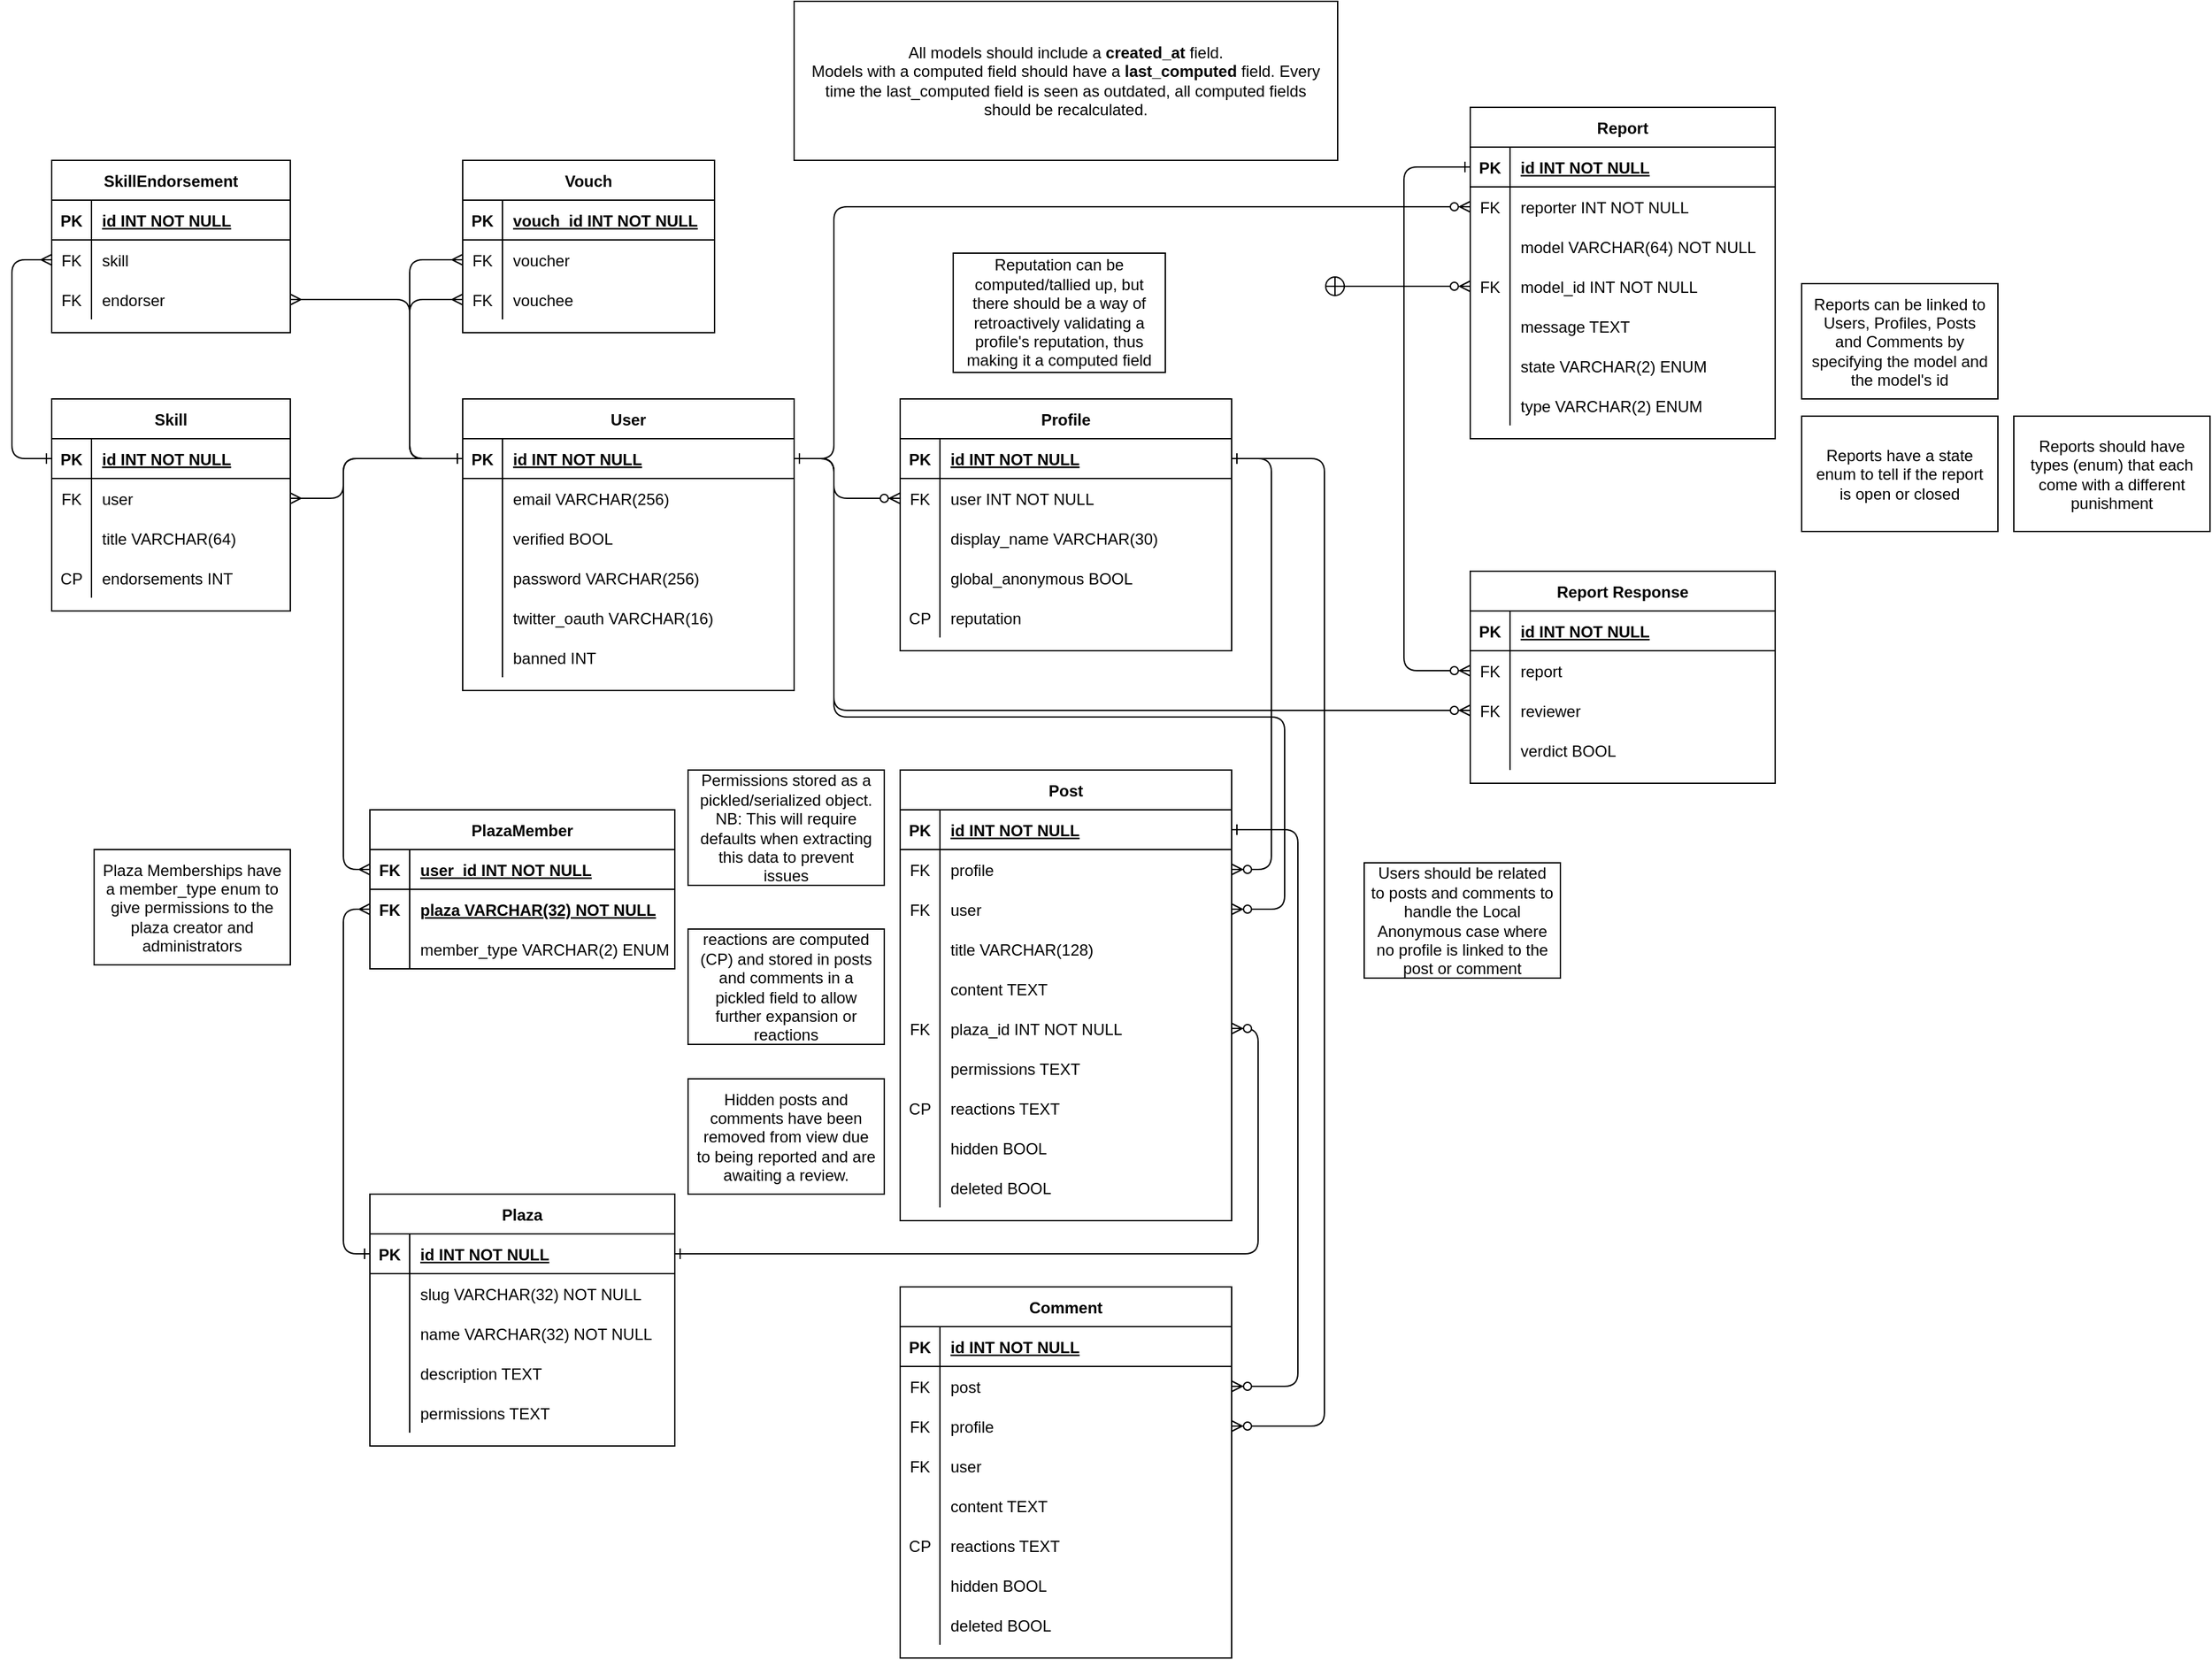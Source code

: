 <mxfile version="15.2.7" type="device"><diagram id="R2lEEEUBdFMjLlhIrx00" name="Page-1"><mxGraphModel dx="2210" dy="1810" grid="1" gridSize="10" guides="1" tooltips="1" connect="1" arrows="1" fold="1" page="0" pageScale="1" pageWidth="850" pageHeight="1100" math="0" shadow="0" extFonts="Permanent Marker^https://fonts.googleapis.com/css?family=Permanent+Marker"><root><mxCell id="0"/><mxCell id="1" parent="0"/><mxCell id="C-vyLk0tnHw3VtMMgP7b-1" value="" style="edgeStyle=orthogonalEdgeStyle;endArrow=ERzeroToMany;startArrow=ERone;endFill=1;startFill=0;" parent="1" source="C-vyLk0tnHw3VtMMgP7b-24" target="C-vyLk0tnHw3VtMMgP7b-6" edge="1"><mxGeometry width="100" height="100" relative="1" as="geometry"><mxPoint x="340" y="850" as="sourcePoint"/><mxPoint x="440" y="750" as="targetPoint"/><Array as="points"><mxPoint x="400" y="295"/><mxPoint x="400" y="325"/></Array></mxGeometry></mxCell><mxCell id="C-vyLk0tnHw3VtMMgP7b-12" value="" style="edgeStyle=entityRelationEdgeStyle;endArrow=ERzeroToMany;startArrow=ERone;endFill=1;startFill=0;entryX=1;entryY=0.5;entryDx=0;entryDy=0;" parent="1" source="C-vyLk0tnHw3VtMMgP7b-3" target="3oAP9azbgviUgvQX9LR7-111" edge="1"><mxGeometry width="100" height="100" relative="1" as="geometry"><mxPoint x="400" y="310" as="sourcePoint"/><mxPoint x="460" y="335" as="targetPoint"/></mxGeometry></mxCell><mxCell id="C-vyLk0tnHw3VtMMgP7b-2" value="Profile" style="shape=table;startSize=30;container=1;collapsible=1;childLayout=tableLayout;fixedRows=1;rowLines=0;fontStyle=1;align=center;resizeLast=1;" parent="1" vertex="1"><mxGeometry x="450" y="250" width="250" height="190" as="geometry"/></mxCell><mxCell id="C-vyLk0tnHw3VtMMgP7b-3" value="" style="shape=partialRectangle;collapsible=0;dropTarget=0;pointerEvents=0;fillColor=none;points=[[0,0.5],[1,0.5]];portConstraint=eastwest;top=0;left=0;right=0;bottom=1;" parent="C-vyLk0tnHw3VtMMgP7b-2" vertex="1"><mxGeometry y="30" width="250" height="30" as="geometry"/></mxCell><mxCell id="C-vyLk0tnHw3VtMMgP7b-4" value="PK" style="shape=partialRectangle;overflow=hidden;connectable=0;fillColor=none;top=0;left=0;bottom=0;right=0;fontStyle=1;" parent="C-vyLk0tnHw3VtMMgP7b-3" vertex="1"><mxGeometry width="30" height="30" as="geometry"/></mxCell><mxCell id="C-vyLk0tnHw3VtMMgP7b-5" value="id INT NOT NULL " style="shape=partialRectangle;overflow=hidden;connectable=0;fillColor=none;top=0;left=0;bottom=0;right=0;align=left;spacingLeft=6;fontStyle=5;" parent="C-vyLk0tnHw3VtMMgP7b-3" vertex="1"><mxGeometry x="30" width="220" height="30" as="geometry"/></mxCell><mxCell id="C-vyLk0tnHw3VtMMgP7b-6" value="" style="shape=partialRectangle;collapsible=0;dropTarget=0;pointerEvents=0;fillColor=none;points=[[0,0.5],[1,0.5]];portConstraint=eastwest;top=0;left=0;right=0;bottom=0;" parent="C-vyLk0tnHw3VtMMgP7b-2" vertex="1"><mxGeometry y="60" width="250" height="30" as="geometry"/></mxCell><mxCell id="C-vyLk0tnHw3VtMMgP7b-7" value="FK" style="shape=partialRectangle;overflow=hidden;connectable=0;fillColor=none;top=0;left=0;bottom=0;right=0;" parent="C-vyLk0tnHw3VtMMgP7b-6" vertex="1"><mxGeometry width="30" height="30" as="geometry"/></mxCell><mxCell id="C-vyLk0tnHw3VtMMgP7b-8" value="user INT NOT NULL" style="shape=partialRectangle;overflow=hidden;connectable=0;fillColor=none;top=0;left=0;bottom=0;right=0;align=left;spacingLeft=6;" parent="C-vyLk0tnHw3VtMMgP7b-6" vertex="1"><mxGeometry x="30" width="220" height="30" as="geometry"/></mxCell><mxCell id="C-vyLk0tnHw3VtMMgP7b-9" value="" style="shape=partialRectangle;collapsible=0;dropTarget=0;pointerEvents=0;fillColor=none;points=[[0,0.5],[1,0.5]];portConstraint=eastwest;top=0;left=0;right=0;bottom=0;" parent="C-vyLk0tnHw3VtMMgP7b-2" vertex="1"><mxGeometry y="90" width="250" height="30" as="geometry"/></mxCell><mxCell id="C-vyLk0tnHw3VtMMgP7b-10" value="" style="shape=partialRectangle;overflow=hidden;connectable=0;fillColor=none;top=0;left=0;bottom=0;right=0;" parent="C-vyLk0tnHw3VtMMgP7b-9" vertex="1"><mxGeometry width="30" height="30" as="geometry"/></mxCell><mxCell id="C-vyLk0tnHw3VtMMgP7b-11" value="display_name VARCHAR(30)" style="shape=partialRectangle;overflow=hidden;connectable=0;fillColor=none;top=0;left=0;bottom=0;right=0;align=left;spacingLeft=6;" parent="C-vyLk0tnHw3VtMMgP7b-9" vertex="1"><mxGeometry x="30" width="220" height="30" as="geometry"/></mxCell><mxCell id="3oAP9azbgviUgvQX9LR7-2" value="" style="shape=partialRectangle;collapsible=0;dropTarget=0;pointerEvents=0;fillColor=none;top=0;left=0;bottom=0;right=0;points=[[0,0.5],[1,0.5]];portConstraint=eastwest;" vertex="1" parent="C-vyLk0tnHw3VtMMgP7b-2"><mxGeometry y="120" width="250" height="30" as="geometry"/></mxCell><mxCell id="3oAP9azbgviUgvQX9LR7-3" value="" style="shape=partialRectangle;connectable=0;fillColor=none;top=0;left=0;bottom=0;right=0;fontStyle=0;overflow=hidden;" vertex="1" parent="3oAP9azbgviUgvQX9LR7-2"><mxGeometry width="30" height="30" as="geometry"/></mxCell><mxCell id="3oAP9azbgviUgvQX9LR7-4" value="global_anonymous BOOL" style="shape=partialRectangle;connectable=0;fillColor=none;top=0;left=0;bottom=0;right=0;align=left;spacingLeft=6;fontStyle=0;overflow=hidden;" vertex="1" parent="3oAP9azbgviUgvQX9LR7-2"><mxGeometry x="30" width="220" height="30" as="geometry"/></mxCell><mxCell id="3oAP9azbgviUgvQX9LR7-19" value="" style="shape=partialRectangle;collapsible=0;dropTarget=0;pointerEvents=0;fillColor=none;top=0;left=0;bottom=0;right=0;points=[[0,0.5],[1,0.5]];portConstraint=eastwest;" vertex="1" parent="C-vyLk0tnHw3VtMMgP7b-2"><mxGeometry y="150" width="250" height="30" as="geometry"/></mxCell><mxCell id="3oAP9azbgviUgvQX9LR7-20" value="CP" style="shape=partialRectangle;connectable=0;fillColor=none;top=0;left=0;bottom=0;right=0;editable=1;overflow=hidden;" vertex="1" parent="3oAP9azbgviUgvQX9LR7-19"><mxGeometry width="30" height="30" as="geometry"/></mxCell><mxCell id="3oAP9azbgviUgvQX9LR7-21" value="reputation" style="shape=partialRectangle;connectable=0;fillColor=none;top=0;left=0;bottom=0;right=0;align=left;spacingLeft=6;overflow=hidden;" vertex="1" parent="3oAP9azbgviUgvQX9LR7-19"><mxGeometry x="30" width="220" height="30" as="geometry"/></mxCell><mxCell id="C-vyLk0tnHw3VtMMgP7b-13" value="Post" style="shape=table;startSize=30;container=1;collapsible=1;childLayout=tableLayout;fixedRows=1;rowLines=0;fontStyle=1;align=center;resizeLast=1;" parent="1" vertex="1"><mxGeometry x="450" y="530" width="250" height="340" as="geometry"/></mxCell><mxCell id="C-vyLk0tnHw3VtMMgP7b-14" value="" style="shape=partialRectangle;collapsible=0;dropTarget=0;pointerEvents=0;fillColor=none;points=[[0,0.5],[1,0.5]];portConstraint=eastwest;top=0;left=0;right=0;bottom=1;" parent="C-vyLk0tnHw3VtMMgP7b-13" vertex="1"><mxGeometry y="30" width="250" height="30" as="geometry"/></mxCell><mxCell id="C-vyLk0tnHw3VtMMgP7b-15" value="PK" style="shape=partialRectangle;overflow=hidden;connectable=0;fillColor=none;top=0;left=0;bottom=0;right=0;fontStyle=1;" parent="C-vyLk0tnHw3VtMMgP7b-14" vertex="1"><mxGeometry width="30" height="30" as="geometry"/></mxCell><mxCell id="C-vyLk0tnHw3VtMMgP7b-16" value="id INT NOT NULL" style="shape=partialRectangle;overflow=hidden;connectable=0;fillColor=none;top=0;left=0;bottom=0;right=0;align=left;spacingLeft=6;fontStyle=5;" parent="C-vyLk0tnHw3VtMMgP7b-14" vertex="1"><mxGeometry x="30" width="220" height="30" as="geometry"/></mxCell><mxCell id="3oAP9azbgviUgvQX9LR7-111" value="" style="shape=partialRectangle;collapsible=0;dropTarget=0;pointerEvents=0;fillColor=none;top=0;left=0;bottom=0;right=0;points=[[0,0.5],[1,0.5]];portConstraint=eastwest;" vertex="1" parent="C-vyLk0tnHw3VtMMgP7b-13"><mxGeometry y="60" width="250" height="30" as="geometry"/></mxCell><mxCell id="3oAP9azbgviUgvQX9LR7-112" value="FK" style="shape=partialRectangle;connectable=0;fillColor=none;top=0;left=0;bottom=0;right=0;fontStyle=0;overflow=hidden;" vertex="1" parent="3oAP9azbgviUgvQX9LR7-111"><mxGeometry width="30" height="30" as="geometry"/></mxCell><mxCell id="3oAP9azbgviUgvQX9LR7-113" value="profile" style="shape=partialRectangle;connectable=0;fillColor=none;top=0;left=0;bottom=0;right=0;align=left;spacingLeft=6;fontStyle=0;overflow=hidden;" vertex="1" parent="3oAP9azbgviUgvQX9LR7-111"><mxGeometry x="30" width="220" height="30" as="geometry"/></mxCell><mxCell id="3oAP9azbgviUgvQX9LR7-197" value="" style="shape=partialRectangle;collapsible=0;dropTarget=0;pointerEvents=0;fillColor=none;top=0;left=0;bottom=0;right=0;points=[[0,0.5],[1,0.5]];portConstraint=eastwest;" vertex="1" parent="C-vyLk0tnHw3VtMMgP7b-13"><mxGeometry y="90" width="250" height="30" as="geometry"/></mxCell><mxCell id="3oAP9azbgviUgvQX9LR7-198" value="FK" style="shape=partialRectangle;connectable=0;fillColor=none;top=0;left=0;bottom=0;right=0;fontStyle=0;overflow=hidden;" vertex="1" parent="3oAP9azbgviUgvQX9LR7-197"><mxGeometry width="30" height="30" as="geometry"/></mxCell><mxCell id="3oAP9azbgviUgvQX9LR7-199" value="user" style="shape=partialRectangle;connectable=0;fillColor=none;top=0;left=0;bottom=0;right=0;align=left;spacingLeft=6;fontStyle=0;overflow=hidden;" vertex="1" parent="3oAP9azbgviUgvQX9LR7-197"><mxGeometry x="30" width="220" height="30" as="geometry"/></mxCell><mxCell id="C-vyLk0tnHw3VtMMgP7b-17" value="" style="shape=partialRectangle;collapsible=0;dropTarget=0;pointerEvents=0;fillColor=none;points=[[0,0.5],[1,0.5]];portConstraint=eastwest;top=0;left=0;right=0;bottom=0;" parent="C-vyLk0tnHw3VtMMgP7b-13" vertex="1"><mxGeometry y="120" width="250" height="30" as="geometry"/></mxCell><mxCell id="C-vyLk0tnHw3VtMMgP7b-18" value="" style="shape=partialRectangle;overflow=hidden;connectable=0;fillColor=none;top=0;left=0;bottom=0;right=0;" parent="C-vyLk0tnHw3VtMMgP7b-17" vertex="1"><mxGeometry width="30" height="30" as="geometry"/></mxCell><mxCell id="C-vyLk0tnHw3VtMMgP7b-19" value="title VARCHAR(128)" style="shape=partialRectangle;overflow=hidden;connectable=0;fillColor=none;top=0;left=0;bottom=0;right=0;align=left;spacingLeft=6;" parent="C-vyLk0tnHw3VtMMgP7b-17" vertex="1"><mxGeometry x="30" width="220" height="30" as="geometry"/></mxCell><mxCell id="C-vyLk0tnHw3VtMMgP7b-20" value="" style="shape=partialRectangle;collapsible=0;dropTarget=0;pointerEvents=0;fillColor=none;points=[[0,0.5],[1,0.5]];portConstraint=eastwest;top=0;left=0;right=0;bottom=0;" parent="C-vyLk0tnHw3VtMMgP7b-13" vertex="1"><mxGeometry y="150" width="250" height="30" as="geometry"/></mxCell><mxCell id="C-vyLk0tnHw3VtMMgP7b-21" value="" style="shape=partialRectangle;overflow=hidden;connectable=0;fillColor=none;top=0;left=0;bottom=0;right=0;" parent="C-vyLk0tnHw3VtMMgP7b-20" vertex="1"><mxGeometry width="30" height="30" as="geometry"/></mxCell><mxCell id="C-vyLk0tnHw3VtMMgP7b-22" value="content TEXT" style="shape=partialRectangle;overflow=hidden;connectable=0;fillColor=none;top=0;left=0;bottom=0;right=0;align=left;spacingLeft=6;" parent="C-vyLk0tnHw3VtMMgP7b-20" vertex="1"><mxGeometry x="30" width="220" height="30" as="geometry"/></mxCell><mxCell id="3oAP9azbgviUgvQX9LR7-32" value="" style="shape=partialRectangle;collapsible=0;dropTarget=0;pointerEvents=0;fillColor=none;top=0;left=0;bottom=0;right=0;points=[[0,0.5],[1,0.5]];portConstraint=eastwest;" vertex="1" parent="C-vyLk0tnHw3VtMMgP7b-13"><mxGeometry y="180" width="250" height="30" as="geometry"/></mxCell><mxCell id="3oAP9azbgviUgvQX9LR7-33" value="FK" style="shape=partialRectangle;connectable=0;fillColor=none;top=0;left=0;bottom=0;right=0;fontStyle=0;overflow=hidden;" vertex="1" parent="3oAP9azbgviUgvQX9LR7-32"><mxGeometry width="30" height="30" as="geometry"/></mxCell><mxCell id="3oAP9azbgviUgvQX9LR7-34" value="plaza_id INT NOT NULL" style="shape=partialRectangle;connectable=0;fillColor=none;top=0;left=0;bottom=0;right=0;align=left;spacingLeft=6;fontStyle=0;overflow=hidden;" vertex="1" parent="3oAP9azbgviUgvQX9LR7-32"><mxGeometry x="30" width="220" height="30" as="geometry"/></mxCell><mxCell id="3oAP9azbgviUgvQX9LR7-27" value="" style="shape=partialRectangle;collapsible=0;dropTarget=0;pointerEvents=0;fillColor=none;top=0;left=0;bottom=0;right=0;points=[[0,0.5],[1,0.5]];portConstraint=eastwest;" vertex="1" parent="C-vyLk0tnHw3VtMMgP7b-13"><mxGeometry y="210" width="250" height="30" as="geometry"/></mxCell><mxCell id="3oAP9azbgviUgvQX9LR7-28" value="" style="shape=partialRectangle;connectable=0;fillColor=none;top=0;left=0;bottom=0;right=0;editable=1;overflow=hidden;" vertex="1" parent="3oAP9azbgviUgvQX9LR7-27"><mxGeometry width="30" height="30" as="geometry"/></mxCell><mxCell id="3oAP9azbgviUgvQX9LR7-29" value="permissions TEXT" style="shape=partialRectangle;connectable=0;fillColor=none;top=0;left=0;bottom=0;right=0;align=left;spacingLeft=6;overflow=hidden;" vertex="1" parent="3oAP9azbgviUgvQX9LR7-27"><mxGeometry x="30" width="220" height="30" as="geometry"/></mxCell><mxCell id="3oAP9azbgviUgvQX9LR7-117" value="" style="shape=partialRectangle;collapsible=0;dropTarget=0;pointerEvents=0;fillColor=none;top=0;left=0;bottom=0;right=0;points=[[0,0.5],[1,0.5]];portConstraint=eastwest;" vertex="1" parent="C-vyLk0tnHw3VtMMgP7b-13"><mxGeometry y="240" width="250" height="30" as="geometry"/></mxCell><mxCell id="3oAP9azbgviUgvQX9LR7-118" value="CP" style="shape=partialRectangle;connectable=0;fillColor=none;top=0;left=0;bottom=0;right=0;editable=1;overflow=hidden;" vertex="1" parent="3oAP9azbgviUgvQX9LR7-117"><mxGeometry width="30" height="30" as="geometry"/></mxCell><mxCell id="3oAP9azbgviUgvQX9LR7-119" value="reactions TEXT" style="shape=partialRectangle;connectable=0;fillColor=none;top=0;left=0;bottom=0;right=0;align=left;spacingLeft=6;overflow=hidden;" vertex="1" parent="3oAP9azbgviUgvQX9LR7-117"><mxGeometry x="30" width="220" height="30" as="geometry"/></mxCell><mxCell id="3oAP9azbgviUgvQX9LR7-36" value="" style="shape=partialRectangle;collapsible=0;dropTarget=0;pointerEvents=0;fillColor=none;top=0;left=0;bottom=0;right=0;points=[[0,0.5],[1,0.5]];portConstraint=eastwest;" vertex="1" parent="C-vyLk0tnHw3VtMMgP7b-13"><mxGeometry y="270" width="250" height="30" as="geometry"/></mxCell><mxCell id="3oAP9azbgviUgvQX9LR7-37" value="" style="shape=partialRectangle;connectable=0;fillColor=none;top=0;left=0;bottom=0;right=0;editable=1;overflow=hidden;" vertex="1" parent="3oAP9azbgviUgvQX9LR7-36"><mxGeometry width="30" height="30" as="geometry"/></mxCell><mxCell id="3oAP9azbgviUgvQX9LR7-38" value="hidden BOOL" style="shape=partialRectangle;connectable=0;fillColor=none;top=0;left=0;bottom=0;right=0;align=left;spacingLeft=6;overflow=hidden;" vertex="1" parent="3oAP9azbgviUgvQX9LR7-36"><mxGeometry x="30" width="220" height="30" as="geometry"/></mxCell><mxCell id="3oAP9azbgviUgvQX9LR7-222" value="" style="shape=partialRectangle;collapsible=0;dropTarget=0;pointerEvents=0;fillColor=none;top=0;left=0;bottom=0;right=0;points=[[0,0.5],[1,0.5]];portConstraint=eastwest;" vertex="1" parent="C-vyLk0tnHw3VtMMgP7b-13"><mxGeometry y="300" width="250" height="30" as="geometry"/></mxCell><mxCell id="3oAP9azbgviUgvQX9LR7-223" value="" style="shape=partialRectangle;connectable=0;fillColor=none;top=0;left=0;bottom=0;right=0;editable=1;overflow=hidden;" vertex="1" parent="3oAP9azbgviUgvQX9LR7-222"><mxGeometry width="30" height="30" as="geometry"/></mxCell><mxCell id="3oAP9azbgviUgvQX9LR7-224" value="deleted BOOL" style="shape=partialRectangle;connectable=0;fillColor=none;top=0;left=0;bottom=0;right=0;align=left;spacingLeft=6;overflow=hidden;" vertex="1" parent="3oAP9azbgviUgvQX9LR7-222"><mxGeometry x="30" width="220" height="30" as="geometry"/></mxCell><mxCell id="C-vyLk0tnHw3VtMMgP7b-23" value="User" style="shape=table;startSize=30;container=1;collapsible=1;childLayout=tableLayout;fixedRows=1;rowLines=0;fontStyle=1;align=center;resizeLast=1;" parent="1" vertex="1"><mxGeometry x="120" y="250" width="250" height="220" as="geometry"/></mxCell><mxCell id="C-vyLk0tnHw3VtMMgP7b-24" value="" style="shape=partialRectangle;collapsible=0;dropTarget=0;pointerEvents=0;fillColor=none;points=[[0,0.5],[1,0.5]];portConstraint=eastwest;top=0;left=0;right=0;bottom=1;" parent="C-vyLk0tnHw3VtMMgP7b-23" vertex="1"><mxGeometry y="30" width="250" height="30" as="geometry"/></mxCell><mxCell id="C-vyLk0tnHw3VtMMgP7b-25" value="PK" style="shape=partialRectangle;overflow=hidden;connectable=0;fillColor=none;top=0;left=0;bottom=0;right=0;fontStyle=1;" parent="C-vyLk0tnHw3VtMMgP7b-24" vertex="1"><mxGeometry width="30" height="30" as="geometry"/></mxCell><mxCell id="C-vyLk0tnHw3VtMMgP7b-26" value="id INT NOT NULL " style="shape=partialRectangle;overflow=hidden;connectable=0;fillColor=none;top=0;left=0;bottom=0;right=0;align=left;spacingLeft=6;fontStyle=5;" parent="C-vyLk0tnHw3VtMMgP7b-24" vertex="1"><mxGeometry x="30" width="220" height="30" as="geometry"/></mxCell><mxCell id="C-vyLk0tnHw3VtMMgP7b-27" value="" style="shape=partialRectangle;collapsible=0;dropTarget=0;pointerEvents=0;fillColor=none;points=[[0,0.5],[1,0.5]];portConstraint=eastwest;top=0;left=0;right=0;bottom=0;" parent="C-vyLk0tnHw3VtMMgP7b-23" vertex="1"><mxGeometry y="60" width="250" height="30" as="geometry"/></mxCell><mxCell id="C-vyLk0tnHw3VtMMgP7b-28" value="" style="shape=partialRectangle;overflow=hidden;connectable=0;fillColor=none;top=0;left=0;bottom=0;right=0;" parent="C-vyLk0tnHw3VtMMgP7b-27" vertex="1"><mxGeometry width="30" height="30" as="geometry"/></mxCell><mxCell id="C-vyLk0tnHw3VtMMgP7b-29" value="email VARCHAR(256)" style="shape=partialRectangle;overflow=hidden;connectable=0;fillColor=none;top=0;left=0;bottom=0;right=0;align=left;spacingLeft=6;" parent="C-vyLk0tnHw3VtMMgP7b-27" vertex="1"><mxGeometry x="30" width="220" height="30" as="geometry"/></mxCell><mxCell id="3oAP9azbgviUgvQX9LR7-6" value="" style="shape=partialRectangle;collapsible=0;dropTarget=0;pointerEvents=0;fillColor=none;top=0;left=0;bottom=0;right=0;points=[[0,0.5],[1,0.5]];portConstraint=eastwest;" vertex="1" parent="C-vyLk0tnHw3VtMMgP7b-23"><mxGeometry y="90" width="250" height="30" as="geometry"/></mxCell><mxCell id="3oAP9azbgviUgvQX9LR7-7" value="" style="shape=partialRectangle;connectable=0;fillColor=none;top=0;left=0;bottom=0;right=0;editable=1;overflow=hidden;" vertex="1" parent="3oAP9azbgviUgvQX9LR7-6"><mxGeometry width="30" height="30" as="geometry"/></mxCell><mxCell id="3oAP9azbgviUgvQX9LR7-8" value="verified BOOL" style="shape=partialRectangle;connectable=0;fillColor=none;top=0;left=0;bottom=0;right=0;align=left;spacingLeft=6;overflow=hidden;" vertex="1" parent="3oAP9azbgviUgvQX9LR7-6"><mxGeometry x="30" width="220" height="30" as="geometry"/></mxCell><mxCell id="3oAP9azbgviUgvQX9LR7-10" value="" style="shape=partialRectangle;collapsible=0;dropTarget=0;pointerEvents=0;fillColor=none;top=0;left=0;bottom=0;right=0;points=[[0,0.5],[1,0.5]];portConstraint=eastwest;" vertex="1" parent="C-vyLk0tnHw3VtMMgP7b-23"><mxGeometry y="120" width="250" height="30" as="geometry"/></mxCell><mxCell id="3oAP9azbgviUgvQX9LR7-11" value="" style="shape=partialRectangle;connectable=0;fillColor=none;top=0;left=0;bottom=0;right=0;editable=1;overflow=hidden;" vertex="1" parent="3oAP9azbgviUgvQX9LR7-10"><mxGeometry width="30" height="30" as="geometry"/></mxCell><mxCell id="3oAP9azbgviUgvQX9LR7-12" value="password VARCHAR(256)" style="shape=partialRectangle;connectable=0;fillColor=none;top=0;left=0;bottom=0;right=0;align=left;spacingLeft=6;overflow=hidden;" vertex="1" parent="3oAP9azbgviUgvQX9LR7-10"><mxGeometry x="30" width="220" height="30" as="geometry"/></mxCell><mxCell id="3oAP9azbgviUgvQX9LR7-14" value="" style="shape=partialRectangle;collapsible=0;dropTarget=0;pointerEvents=0;fillColor=none;top=0;left=0;bottom=0;right=0;points=[[0,0.5],[1,0.5]];portConstraint=eastwest;" vertex="1" parent="C-vyLk0tnHw3VtMMgP7b-23"><mxGeometry y="150" width="250" height="30" as="geometry"/></mxCell><mxCell id="3oAP9azbgviUgvQX9LR7-15" value="" style="shape=partialRectangle;connectable=0;fillColor=none;top=0;left=0;bottom=0;right=0;editable=1;overflow=hidden;" vertex="1" parent="3oAP9azbgviUgvQX9LR7-14"><mxGeometry width="30" height="30" as="geometry"/></mxCell><mxCell id="3oAP9azbgviUgvQX9LR7-16" value="twitter_oauth VARCHAR(16)" style="shape=partialRectangle;connectable=0;fillColor=none;top=0;left=0;bottom=0;right=0;align=left;spacingLeft=6;overflow=hidden;" vertex="1" parent="3oAP9azbgviUgvQX9LR7-14"><mxGeometry x="30" width="220" height="30" as="geometry"/></mxCell><mxCell id="3oAP9azbgviUgvQX9LR7-23" value="" style="shape=partialRectangle;collapsible=0;dropTarget=0;pointerEvents=0;fillColor=none;top=0;left=0;bottom=0;right=0;points=[[0,0.5],[1,0.5]];portConstraint=eastwest;" vertex="1" parent="C-vyLk0tnHw3VtMMgP7b-23"><mxGeometry y="180" width="250" height="30" as="geometry"/></mxCell><mxCell id="3oAP9azbgviUgvQX9LR7-24" value="" style="shape=partialRectangle;connectable=0;fillColor=none;top=0;left=0;bottom=0;right=0;editable=1;overflow=hidden;" vertex="1" parent="3oAP9azbgviUgvQX9LR7-23"><mxGeometry width="30" height="30" as="geometry"/></mxCell><mxCell id="3oAP9azbgviUgvQX9LR7-25" value="banned INT" style="shape=partialRectangle;connectable=0;fillColor=none;top=0;left=0;bottom=0;right=0;align=left;spacingLeft=6;overflow=hidden;" vertex="1" parent="3oAP9azbgviUgvQX9LR7-23"><mxGeometry x="30" width="220" height="30" as="geometry"/></mxCell><mxCell id="3oAP9azbgviUgvQX9LR7-30" value="Permissions stored as a pickled/serialized object. NB: This will require defaults when extracting this data to prevent issues" style="text;html=1;strokeColor=default;fillColor=none;align=center;verticalAlign=middle;whiteSpace=wrap;rounded=0;perimeterSpacing=0;spacingTop=5;spacingBottom=5;spacing=6;" vertex="1" parent="1"><mxGeometry x="290" y="530" width="148" height="87" as="geometry"/></mxCell><mxCell id="3oAP9azbgviUgvQX9LR7-39" value="Hidden posts and comments have been removed from view due to being reported and are awaiting a review." style="text;html=1;strokeColor=default;fillColor=none;align=center;verticalAlign=middle;whiteSpace=wrap;rounded=0;perimeterSpacing=0;spacingTop=5;spacingBottom=5;spacing=6;" vertex="1" parent="1"><mxGeometry x="290" y="763" width="148" height="87" as="geometry"/></mxCell><mxCell id="3oAP9azbgviUgvQX9LR7-40" value="Plaza" style="shape=table;startSize=30;container=1;collapsible=1;childLayout=tableLayout;fixedRows=1;rowLines=0;fontStyle=1;align=center;resizeLast=1;strokeColor=default;" vertex="1" parent="1"><mxGeometry x="50" y="850" width="230" height="190" as="geometry"/></mxCell><mxCell id="3oAP9azbgviUgvQX9LR7-41" value="" style="shape=partialRectangle;collapsible=0;dropTarget=0;pointerEvents=0;fillColor=none;top=0;left=0;bottom=1;right=0;points=[[0,0.5],[1,0.5]];portConstraint=eastwest;" vertex="1" parent="3oAP9azbgviUgvQX9LR7-40"><mxGeometry y="30" width="230" height="30" as="geometry"/></mxCell><mxCell id="3oAP9azbgviUgvQX9LR7-42" value="PK" style="shape=partialRectangle;connectable=0;fillColor=none;top=0;left=0;bottom=0;right=0;fontStyle=1;overflow=hidden;" vertex="1" parent="3oAP9azbgviUgvQX9LR7-41"><mxGeometry width="30" height="30" as="geometry"/></mxCell><mxCell id="3oAP9azbgviUgvQX9LR7-43" value="id INT NOT NULL" style="shape=partialRectangle;connectable=0;fillColor=none;top=0;left=0;bottom=0;right=0;align=left;spacingLeft=6;fontStyle=5;overflow=hidden;" vertex="1" parent="3oAP9azbgviUgvQX9LR7-41"><mxGeometry x="30" width="200" height="30" as="geometry"/></mxCell><mxCell id="3oAP9azbgviUgvQX9LR7-75" value="" style="shape=partialRectangle;collapsible=0;dropTarget=0;pointerEvents=0;fillColor=none;top=0;left=0;bottom=0;right=0;points=[[0,0.5],[1,0.5]];portConstraint=eastwest;" vertex="1" parent="3oAP9azbgviUgvQX9LR7-40"><mxGeometry y="60" width="230" height="30" as="geometry"/></mxCell><mxCell id="3oAP9azbgviUgvQX9LR7-76" value="" style="shape=partialRectangle;connectable=0;fillColor=none;top=0;left=0;bottom=0;right=0;fontStyle=0;overflow=hidden;" vertex="1" parent="3oAP9azbgviUgvQX9LR7-75"><mxGeometry width="30" height="30" as="geometry"/></mxCell><mxCell id="3oAP9azbgviUgvQX9LR7-77" value="slug VARCHAR(32) NOT NULL" style="shape=partialRectangle;connectable=0;fillColor=none;top=0;left=0;bottom=0;right=0;align=left;spacingLeft=6;fontStyle=0;overflow=hidden;" vertex="1" parent="3oAP9azbgviUgvQX9LR7-75"><mxGeometry x="30" width="200" height="30" as="geometry"/></mxCell><mxCell id="3oAP9azbgviUgvQX9LR7-44" value="" style="shape=partialRectangle;collapsible=0;dropTarget=0;pointerEvents=0;fillColor=none;top=0;left=0;bottom=0;right=0;points=[[0,0.5],[1,0.5]];portConstraint=eastwest;" vertex="1" parent="3oAP9azbgviUgvQX9LR7-40"><mxGeometry y="90" width="230" height="30" as="geometry"/></mxCell><mxCell id="3oAP9azbgviUgvQX9LR7-45" value="" style="shape=partialRectangle;connectable=0;fillColor=none;top=0;left=0;bottom=0;right=0;editable=1;overflow=hidden;" vertex="1" parent="3oAP9azbgviUgvQX9LR7-44"><mxGeometry width="30" height="30" as="geometry"/></mxCell><mxCell id="3oAP9azbgviUgvQX9LR7-46" value="name VARCHAR(32) NOT NULL" style="shape=partialRectangle;connectable=0;fillColor=none;top=0;left=0;bottom=0;right=0;align=left;spacingLeft=6;overflow=hidden;" vertex="1" parent="3oAP9azbgviUgvQX9LR7-44"><mxGeometry x="30" width="200" height="30" as="geometry"/></mxCell><mxCell id="3oAP9azbgviUgvQX9LR7-47" value="" style="shape=partialRectangle;collapsible=0;dropTarget=0;pointerEvents=0;fillColor=none;top=0;left=0;bottom=0;right=0;points=[[0,0.5],[1,0.5]];portConstraint=eastwest;" vertex="1" parent="3oAP9azbgviUgvQX9LR7-40"><mxGeometry y="120" width="230" height="30" as="geometry"/></mxCell><mxCell id="3oAP9azbgviUgvQX9LR7-48" value="" style="shape=partialRectangle;connectable=0;fillColor=none;top=0;left=0;bottom=0;right=0;editable=1;overflow=hidden;" vertex="1" parent="3oAP9azbgviUgvQX9LR7-47"><mxGeometry width="30" height="30" as="geometry"/></mxCell><mxCell id="3oAP9azbgviUgvQX9LR7-49" value="description TEXT" style="shape=partialRectangle;connectable=0;fillColor=none;top=0;left=0;bottom=0;right=0;align=left;spacingLeft=6;overflow=hidden;" vertex="1" parent="3oAP9azbgviUgvQX9LR7-47"><mxGeometry x="30" width="200" height="30" as="geometry"/></mxCell><mxCell id="3oAP9azbgviUgvQX9LR7-50" value="" style="shape=partialRectangle;collapsible=0;dropTarget=0;pointerEvents=0;fillColor=none;top=0;left=0;bottom=0;right=0;points=[[0,0.5],[1,0.5]];portConstraint=eastwest;" vertex="1" parent="3oAP9azbgviUgvQX9LR7-40"><mxGeometry y="150" width="230" height="30" as="geometry"/></mxCell><mxCell id="3oAP9azbgviUgvQX9LR7-51" value="" style="shape=partialRectangle;connectable=0;fillColor=none;top=0;left=0;bottom=0;right=0;editable=1;overflow=hidden;" vertex="1" parent="3oAP9azbgviUgvQX9LR7-50"><mxGeometry width="30" height="30" as="geometry"/></mxCell><mxCell id="3oAP9azbgviUgvQX9LR7-52" value="permissions TEXT" style="shape=partialRectangle;connectable=0;fillColor=none;top=0;left=0;bottom=0;right=0;align=left;spacingLeft=6;overflow=hidden;" vertex="1" parent="3oAP9azbgviUgvQX9LR7-50"><mxGeometry x="30" width="200" height="30" as="geometry"/></mxCell><mxCell id="3oAP9azbgviUgvQX9LR7-57" value="PlazaMember" style="shape=table;startSize=30;container=1;collapsible=1;childLayout=tableLayout;fixedRows=1;rowLines=0;fontStyle=1;align=center;resizeLast=1;strokeColor=default;" vertex="1" parent="1"><mxGeometry x="50" y="560" width="230" height="120" as="geometry"/></mxCell><mxCell id="3oAP9azbgviUgvQX9LR7-58" value="" style="shape=partialRectangle;collapsible=0;dropTarget=0;pointerEvents=0;fillColor=none;top=0;left=0;bottom=1;right=0;points=[[0,0.5],[1,0.5]];portConstraint=eastwest;" vertex="1" parent="3oAP9azbgviUgvQX9LR7-57"><mxGeometry y="30" width="230" height="30" as="geometry"/></mxCell><mxCell id="3oAP9azbgviUgvQX9LR7-59" value="FK" style="shape=partialRectangle;connectable=0;fillColor=none;top=0;left=0;bottom=0;right=0;fontStyle=1;overflow=hidden;" vertex="1" parent="3oAP9azbgviUgvQX9LR7-58"><mxGeometry width="30" height="30" as="geometry"/></mxCell><mxCell id="3oAP9azbgviUgvQX9LR7-60" value="user_id INT NOT NULL" style="shape=partialRectangle;connectable=0;fillColor=none;top=0;left=0;bottom=0;right=0;align=left;spacingLeft=6;fontStyle=5;overflow=hidden;" vertex="1" parent="3oAP9azbgviUgvQX9LR7-58"><mxGeometry x="30" width="200" height="30" as="geometry"/></mxCell><mxCell id="3oAP9azbgviUgvQX9LR7-71" value="" style="shape=partialRectangle;collapsible=0;dropTarget=0;pointerEvents=0;fillColor=none;top=0;left=0;bottom=0;right=0;points=[[0,0.5],[1,0.5]];portConstraint=eastwest;" vertex="1" parent="3oAP9azbgviUgvQX9LR7-57"><mxGeometry y="60" width="230" height="30" as="geometry"/></mxCell><mxCell id="3oAP9azbgviUgvQX9LR7-72" value="FK" style="shape=partialRectangle;connectable=0;fillColor=none;top=0;left=0;bottom=0;right=0;fontStyle=1;overflow=hidden;" vertex="1" parent="3oAP9azbgviUgvQX9LR7-71"><mxGeometry width="30" height="30" as="geometry"/></mxCell><mxCell id="3oAP9azbgviUgvQX9LR7-73" value="plaza VARCHAR(32) NOT NULL" style="shape=partialRectangle;connectable=0;fillColor=none;top=0;left=0;bottom=0;right=0;align=left;spacingLeft=6;fontStyle=5;overflow=hidden;" vertex="1" parent="3oAP9azbgviUgvQX9LR7-71"><mxGeometry x="30" width="200" height="30" as="geometry"/></mxCell><mxCell id="3oAP9azbgviUgvQX9LR7-61" value="" style="shape=partialRectangle;collapsible=0;dropTarget=0;pointerEvents=0;fillColor=none;top=0;left=0;bottom=0;right=0;points=[[0,0.5],[1,0.5]];portConstraint=eastwest;" vertex="1" parent="3oAP9azbgviUgvQX9LR7-57"><mxGeometry y="90" width="230" height="30" as="geometry"/></mxCell><mxCell id="3oAP9azbgviUgvQX9LR7-62" value="" style="shape=partialRectangle;connectable=0;fillColor=none;top=0;left=0;bottom=0;right=0;editable=1;overflow=hidden;" vertex="1" parent="3oAP9azbgviUgvQX9LR7-61"><mxGeometry width="30" height="30" as="geometry"/></mxCell><mxCell id="3oAP9azbgviUgvQX9LR7-63" value="member_type VARCHAR(2) ENUM" style="shape=partialRectangle;connectable=0;fillColor=none;top=0;left=0;bottom=0;right=0;align=left;spacingLeft=6;overflow=hidden;" vertex="1" parent="3oAP9azbgviUgvQX9LR7-61"><mxGeometry x="30" width="200" height="30" as="geometry"/></mxCell><mxCell id="3oAP9azbgviUgvQX9LR7-79" style="edgeStyle=orthogonalEdgeStyle;rounded=1;orthogonalLoop=1;jettySize=auto;html=1;exitX=0;exitY=0.5;exitDx=0;exitDy=0;entryX=0;entryY=0.5;entryDx=0;entryDy=0;endArrow=none;endFill=0;startArrow=ERmany;startFill=0;" edge="1" parent="1" source="3oAP9azbgviUgvQX9LR7-58" target="C-vyLk0tnHw3VtMMgP7b-24"><mxGeometry relative="1" as="geometry"><mxPoint x="50.143" y="340" as="targetPoint"/><Array as="points"><mxPoint x="30" y="605"/><mxPoint x="30" y="295"/></Array></mxGeometry></mxCell><mxCell id="3oAP9azbgviUgvQX9LR7-80" style="edgeStyle=orthogonalEdgeStyle;rounded=1;orthogonalLoop=1;jettySize=auto;html=1;exitX=0;exitY=0.5;exitDx=0;exitDy=0;entryX=0;entryY=0.5;entryDx=0;entryDy=0;endArrow=ERmany;endFill=0;startArrow=ERone;startFill=0;" edge="1" parent="1" source="3oAP9azbgviUgvQX9LR7-41" target="3oAP9azbgviUgvQX9LR7-71"><mxGeometry relative="1" as="geometry"/></mxCell><mxCell id="3oAP9azbgviUgvQX9LR7-81" style="edgeStyle=orthogonalEdgeStyle;rounded=1;orthogonalLoop=1;jettySize=auto;html=1;exitX=1;exitY=0.5;exitDx=0;exitDy=0;entryX=1;entryY=0.5;entryDx=0;entryDy=0;startArrow=ERzeroToMany;startFill=1;endArrow=ERone;endFill=0;" edge="1" parent="1" source="3oAP9azbgviUgvQX9LR7-32" target="3oAP9azbgviUgvQX9LR7-41"><mxGeometry relative="1" as="geometry"/></mxCell><mxCell id="3oAP9azbgviUgvQX9LR7-82" value="Vouch" style="shape=table;startSize=30;container=1;collapsible=1;childLayout=tableLayout;fixedRows=1;rowLines=0;fontStyle=1;align=center;resizeLast=1;strokeColor=default;" vertex="1" parent="1"><mxGeometry x="120" y="70" width="190" height="130" as="geometry"/></mxCell><mxCell id="3oAP9azbgviUgvQX9LR7-83" value="" style="shape=partialRectangle;collapsible=0;dropTarget=0;pointerEvents=0;fillColor=none;top=0;left=0;bottom=1;right=0;points=[[0,0.5],[1,0.5]];portConstraint=eastwest;" vertex="1" parent="3oAP9azbgviUgvQX9LR7-82"><mxGeometry y="30" width="190" height="30" as="geometry"/></mxCell><mxCell id="3oAP9azbgviUgvQX9LR7-84" value="PK" style="shape=partialRectangle;connectable=0;fillColor=none;top=0;left=0;bottom=0;right=0;fontStyle=1;overflow=hidden;" vertex="1" parent="3oAP9azbgviUgvQX9LR7-83"><mxGeometry width="30" height="30" as="geometry"/></mxCell><mxCell id="3oAP9azbgviUgvQX9LR7-85" value="vouch_id INT NOT NULL" style="shape=partialRectangle;connectable=0;fillColor=none;top=0;left=0;bottom=0;right=0;align=left;spacingLeft=6;fontStyle=5;overflow=hidden;" vertex="1" parent="3oAP9azbgviUgvQX9LR7-83"><mxGeometry x="30" width="160" height="30" as="geometry"/></mxCell><mxCell id="3oAP9azbgviUgvQX9LR7-86" value="" style="shape=partialRectangle;collapsible=0;dropTarget=0;pointerEvents=0;fillColor=none;top=0;left=0;bottom=0;right=0;points=[[0,0.5],[1,0.5]];portConstraint=eastwest;" vertex="1" parent="3oAP9azbgviUgvQX9LR7-82"><mxGeometry y="60" width="190" height="30" as="geometry"/></mxCell><mxCell id="3oAP9azbgviUgvQX9LR7-87" value="FK" style="shape=partialRectangle;connectable=0;fillColor=none;top=0;left=0;bottom=0;right=0;editable=1;overflow=hidden;" vertex="1" parent="3oAP9azbgviUgvQX9LR7-86"><mxGeometry width="30" height="30" as="geometry"/></mxCell><mxCell id="3oAP9azbgviUgvQX9LR7-88" value="voucher" style="shape=partialRectangle;connectable=0;fillColor=none;top=0;left=0;bottom=0;right=0;align=left;spacingLeft=6;overflow=hidden;" vertex="1" parent="3oAP9azbgviUgvQX9LR7-86"><mxGeometry x="30" width="160" height="30" as="geometry"/></mxCell><mxCell id="3oAP9azbgviUgvQX9LR7-89" value="" style="shape=partialRectangle;collapsible=0;dropTarget=0;pointerEvents=0;fillColor=none;top=0;left=0;bottom=0;right=0;points=[[0,0.5],[1,0.5]];portConstraint=eastwest;" vertex="1" parent="3oAP9azbgviUgvQX9LR7-82"><mxGeometry y="90" width="190" height="30" as="geometry"/></mxCell><mxCell id="3oAP9azbgviUgvQX9LR7-90" value="FK" style="shape=partialRectangle;connectable=0;fillColor=none;top=0;left=0;bottom=0;right=0;editable=1;overflow=hidden;" vertex="1" parent="3oAP9azbgviUgvQX9LR7-89"><mxGeometry width="30" height="30" as="geometry"/></mxCell><mxCell id="3oAP9azbgviUgvQX9LR7-91" value="vouchee" style="shape=partialRectangle;connectable=0;fillColor=none;top=0;left=0;bottom=0;right=0;align=left;spacingLeft=6;overflow=hidden;" vertex="1" parent="3oAP9azbgviUgvQX9LR7-89"><mxGeometry x="30" width="160" height="30" as="geometry"/></mxCell><mxCell id="3oAP9azbgviUgvQX9LR7-95" style="edgeStyle=orthogonalEdgeStyle;rounded=1;orthogonalLoop=1;jettySize=auto;html=1;exitX=0;exitY=0.5;exitDx=0;exitDy=0;entryX=0;entryY=0.5;entryDx=0;entryDy=0;startArrow=ERmany;startFill=0;endArrow=none;endFill=0;" edge="1" parent="1" source="3oAP9azbgviUgvQX9LR7-86" target="C-vyLk0tnHw3VtMMgP7b-24"><mxGeometry relative="1" as="geometry"><Array as="points"><mxPoint x="80" y="145"/><mxPoint x="80" y="295"/></Array></mxGeometry></mxCell><mxCell id="3oAP9azbgviUgvQX9LR7-96" style="edgeStyle=orthogonalEdgeStyle;rounded=1;orthogonalLoop=1;jettySize=auto;html=1;exitX=0;exitY=0.5;exitDx=0;exitDy=0;startArrow=ERmany;startFill=0;endArrow=ERone;endFill=0;entryX=0;entryY=0.5;entryDx=0;entryDy=0;" edge="1" parent="1" source="3oAP9azbgviUgvQX9LR7-89" target="C-vyLk0tnHw3VtMMgP7b-24"><mxGeometry relative="1" as="geometry"><mxPoint x="80" y="175" as="targetPoint"/><Array as="points"><mxPoint x="80" y="175"/><mxPoint x="80" y="295"/></Array></mxGeometry></mxCell><mxCell id="3oAP9azbgviUgvQX9LR7-97" value="Comment" style="shape=table;startSize=30;container=1;collapsible=1;childLayout=tableLayout;fixedRows=1;rowLines=0;fontStyle=1;align=center;resizeLast=1;strokeColor=default;" vertex="1" parent="1"><mxGeometry x="450" y="920" width="250" height="280" as="geometry"/></mxCell><mxCell id="3oAP9azbgviUgvQX9LR7-98" value="" style="shape=partialRectangle;collapsible=0;dropTarget=0;pointerEvents=0;fillColor=none;top=0;left=0;bottom=1;right=0;points=[[0,0.5],[1,0.5]];portConstraint=eastwest;" vertex="1" parent="3oAP9azbgviUgvQX9LR7-97"><mxGeometry y="30" width="250" height="30" as="geometry"/></mxCell><mxCell id="3oAP9azbgviUgvQX9LR7-99" value="PK" style="shape=partialRectangle;connectable=0;fillColor=none;top=0;left=0;bottom=0;right=0;fontStyle=1;overflow=hidden;" vertex="1" parent="3oAP9azbgviUgvQX9LR7-98"><mxGeometry width="30" height="30" as="geometry"/></mxCell><mxCell id="3oAP9azbgviUgvQX9LR7-100" value="id INT NOT NULL" style="shape=partialRectangle;connectable=0;fillColor=none;top=0;left=0;bottom=0;right=0;align=left;spacingLeft=6;fontStyle=5;overflow=hidden;" vertex="1" parent="3oAP9azbgviUgvQX9LR7-98"><mxGeometry x="30" width="220" height="30" as="geometry"/></mxCell><mxCell id="3oAP9azbgviUgvQX9LR7-101" value="" style="shape=partialRectangle;collapsible=0;dropTarget=0;pointerEvents=0;fillColor=none;top=0;left=0;bottom=0;right=0;points=[[0,0.5],[1,0.5]];portConstraint=eastwest;" vertex="1" parent="3oAP9azbgviUgvQX9LR7-97"><mxGeometry y="60" width="250" height="30" as="geometry"/></mxCell><mxCell id="3oAP9azbgviUgvQX9LR7-102" value="FK" style="shape=partialRectangle;connectable=0;fillColor=none;top=0;left=0;bottom=0;right=0;editable=1;overflow=hidden;" vertex="1" parent="3oAP9azbgviUgvQX9LR7-101"><mxGeometry width="30" height="30" as="geometry"/></mxCell><mxCell id="3oAP9azbgviUgvQX9LR7-103" value="post" style="shape=partialRectangle;connectable=0;fillColor=none;top=0;left=0;bottom=0;right=0;align=left;spacingLeft=6;overflow=hidden;" vertex="1" parent="3oAP9azbgviUgvQX9LR7-101"><mxGeometry x="30" width="220" height="30" as="geometry"/></mxCell><mxCell id="3oAP9azbgviUgvQX9LR7-104" value="" style="shape=partialRectangle;collapsible=0;dropTarget=0;pointerEvents=0;fillColor=none;top=0;left=0;bottom=0;right=0;points=[[0,0.5],[1,0.5]];portConstraint=eastwest;" vertex="1" parent="3oAP9azbgviUgvQX9LR7-97"><mxGeometry y="90" width="250" height="30" as="geometry"/></mxCell><mxCell id="3oAP9azbgviUgvQX9LR7-105" value="FK" style="shape=partialRectangle;connectable=0;fillColor=none;top=0;left=0;bottom=0;right=0;editable=1;overflow=hidden;" vertex="1" parent="3oAP9azbgviUgvQX9LR7-104"><mxGeometry width="30" height="30" as="geometry"/></mxCell><mxCell id="3oAP9azbgviUgvQX9LR7-106" value="profile" style="shape=partialRectangle;connectable=0;fillColor=none;top=0;left=0;bottom=0;right=0;align=left;spacingLeft=6;overflow=hidden;" vertex="1" parent="3oAP9azbgviUgvQX9LR7-104"><mxGeometry x="30" width="220" height="30" as="geometry"/></mxCell><mxCell id="3oAP9azbgviUgvQX9LR7-201" value="" style="shape=partialRectangle;collapsible=0;dropTarget=0;pointerEvents=0;fillColor=none;top=0;left=0;bottom=0;right=0;points=[[0,0.5],[1,0.5]];portConstraint=eastwest;" vertex="1" parent="3oAP9azbgviUgvQX9LR7-97"><mxGeometry y="120" width="250" height="30" as="geometry"/></mxCell><mxCell id="3oAP9azbgviUgvQX9LR7-202" value="FK" style="shape=partialRectangle;connectable=0;fillColor=none;top=0;left=0;bottom=0;right=0;fontStyle=0;overflow=hidden;" vertex="1" parent="3oAP9azbgviUgvQX9LR7-201"><mxGeometry width="30" height="30" as="geometry"/></mxCell><mxCell id="3oAP9azbgviUgvQX9LR7-203" value="user" style="shape=partialRectangle;connectable=0;fillColor=none;top=0;left=0;bottom=0;right=0;align=left;spacingLeft=6;fontStyle=0;overflow=hidden;" vertex="1" parent="3oAP9azbgviUgvQX9LR7-201"><mxGeometry x="30" width="220" height="30" as="geometry"/></mxCell><mxCell id="3oAP9azbgviUgvQX9LR7-107" value="" style="shape=partialRectangle;collapsible=0;dropTarget=0;pointerEvents=0;fillColor=none;top=0;left=0;bottom=0;right=0;points=[[0,0.5],[1,0.5]];portConstraint=eastwest;" vertex="1" parent="3oAP9azbgviUgvQX9LR7-97"><mxGeometry y="150" width="250" height="30" as="geometry"/></mxCell><mxCell id="3oAP9azbgviUgvQX9LR7-108" value="" style="shape=partialRectangle;connectable=0;fillColor=none;top=0;left=0;bottom=0;right=0;editable=1;overflow=hidden;" vertex="1" parent="3oAP9azbgviUgvQX9LR7-107"><mxGeometry width="30" height="30" as="geometry"/></mxCell><mxCell id="3oAP9azbgviUgvQX9LR7-109" value="content TEXT" style="shape=partialRectangle;connectable=0;fillColor=none;top=0;left=0;bottom=0;right=0;align=left;spacingLeft=6;overflow=hidden;" vertex="1" parent="3oAP9azbgviUgvQX9LR7-107"><mxGeometry x="30" width="220" height="30" as="geometry"/></mxCell><mxCell id="3oAP9azbgviUgvQX9LR7-125" value="" style="shape=partialRectangle;collapsible=0;dropTarget=0;pointerEvents=0;fillColor=none;top=0;left=0;bottom=0;right=0;points=[[0,0.5],[1,0.5]];portConstraint=eastwest;" vertex="1" parent="3oAP9azbgviUgvQX9LR7-97"><mxGeometry y="180" width="250" height="30" as="geometry"/></mxCell><mxCell id="3oAP9azbgviUgvQX9LR7-126" value="CP" style="shape=partialRectangle;connectable=0;fillColor=none;top=0;left=0;bottom=0;right=0;fontStyle=0;overflow=hidden;" vertex="1" parent="3oAP9azbgviUgvQX9LR7-125"><mxGeometry width="30" height="30" as="geometry"/></mxCell><mxCell id="3oAP9azbgviUgvQX9LR7-127" value="reactions TEXT" style="shape=partialRectangle;connectable=0;fillColor=none;top=0;left=0;bottom=0;right=0;align=left;spacingLeft=6;fontStyle=0;overflow=hidden;" vertex="1" parent="3oAP9azbgviUgvQX9LR7-125"><mxGeometry x="30" width="220" height="30" as="geometry"/></mxCell><mxCell id="3oAP9azbgviUgvQX9LR7-214" value="" style="shape=partialRectangle;collapsible=0;dropTarget=0;pointerEvents=0;fillColor=none;top=0;left=0;bottom=0;right=0;points=[[0,0.5],[1,0.5]];portConstraint=eastwest;" vertex="1" parent="3oAP9azbgviUgvQX9LR7-97"><mxGeometry y="210" width="250" height="30" as="geometry"/></mxCell><mxCell id="3oAP9azbgviUgvQX9LR7-215" value="" style="shape=partialRectangle;connectable=0;fillColor=none;top=0;left=0;bottom=0;right=0;editable=1;overflow=hidden;" vertex="1" parent="3oAP9azbgviUgvQX9LR7-214"><mxGeometry width="30" height="30" as="geometry"/></mxCell><mxCell id="3oAP9azbgviUgvQX9LR7-216" value="hidden BOOL" style="shape=partialRectangle;connectable=0;fillColor=none;top=0;left=0;bottom=0;right=0;align=left;spacingLeft=6;overflow=hidden;" vertex="1" parent="3oAP9azbgviUgvQX9LR7-214"><mxGeometry x="30" width="220" height="30" as="geometry"/></mxCell><mxCell id="3oAP9azbgviUgvQX9LR7-218" value="" style="shape=partialRectangle;collapsible=0;dropTarget=0;pointerEvents=0;fillColor=none;top=0;left=0;bottom=0;right=0;points=[[0,0.5],[1,0.5]];portConstraint=eastwest;" vertex="1" parent="3oAP9azbgviUgvQX9LR7-97"><mxGeometry y="240" width="250" height="30" as="geometry"/></mxCell><mxCell id="3oAP9azbgviUgvQX9LR7-219" value="" style="shape=partialRectangle;connectable=0;fillColor=none;top=0;left=0;bottom=0;right=0;editable=1;overflow=hidden;" vertex="1" parent="3oAP9azbgviUgvQX9LR7-218"><mxGeometry width="30" height="30" as="geometry"/></mxCell><mxCell id="3oAP9azbgviUgvQX9LR7-220" value="deleted BOOL" style="shape=partialRectangle;connectable=0;fillColor=none;top=0;left=0;bottom=0;right=0;align=left;spacingLeft=6;overflow=hidden;" vertex="1" parent="3oAP9azbgviUgvQX9LR7-218"><mxGeometry x="30" width="220" height="30" as="geometry"/></mxCell><mxCell id="3oAP9azbgviUgvQX9LR7-114" style="rounded=1;orthogonalLoop=1;jettySize=auto;html=1;exitX=1;exitY=0.5;exitDx=0;exitDy=0;entryX=1;entryY=0.5;entryDx=0;entryDy=0;startArrow=ERone;startFill=0;endArrow=ERzeroToMany;endFill=1;edgeStyle=elbowEdgeStyle;" edge="1" parent="1" source="C-vyLk0tnHw3VtMMgP7b-14" target="3oAP9azbgviUgvQX9LR7-101"><mxGeometry relative="1" as="geometry"><Array as="points"><mxPoint x="750" y="740"/></Array></mxGeometry></mxCell><mxCell id="3oAP9azbgviUgvQX9LR7-115" style="edgeStyle=elbowEdgeStyle;rounded=1;orthogonalLoop=1;jettySize=auto;html=1;exitX=1;exitY=0.5;exitDx=0;exitDy=0;entryX=1;entryY=0.5;entryDx=0;entryDy=0;startArrow=ERzeroToMany;startFill=1;endArrow=none;endFill=0;" edge="1" parent="1" source="3oAP9azbgviUgvQX9LR7-104" target="C-vyLk0tnHw3VtMMgP7b-3"><mxGeometry relative="1" as="geometry"><Array as="points"><mxPoint x="770" y="650"/></Array></mxGeometry></mxCell><mxCell id="3oAP9azbgviUgvQX9LR7-120" value="reactions are computed (CP) and stored in posts and comments in a pickled field to allow further expansion or reactions" style="text;html=1;strokeColor=default;fillColor=none;align=center;verticalAlign=middle;whiteSpace=wrap;rounded=0;perimeterSpacing=0;spacingTop=5;spacingBottom=5;spacing=6;" vertex="1" parent="1"><mxGeometry x="290" y="650" width="148" height="87" as="geometry"/></mxCell><mxCell id="3oAP9azbgviUgvQX9LR7-128" value="Report" style="shape=table;startSize=30;container=1;collapsible=1;childLayout=tableLayout;fixedRows=1;rowLines=0;fontStyle=1;align=center;resizeLast=1;strokeColor=default;" vertex="1" parent="1"><mxGeometry x="880" y="30" width="230" height="250" as="geometry"/></mxCell><mxCell id="3oAP9azbgviUgvQX9LR7-129" value="" style="shape=partialRectangle;collapsible=0;dropTarget=0;pointerEvents=0;fillColor=none;top=0;left=0;bottom=1;right=0;points=[[0,0.5],[1,0.5]];portConstraint=eastwest;" vertex="1" parent="3oAP9azbgviUgvQX9LR7-128"><mxGeometry y="30" width="230" height="30" as="geometry"/></mxCell><mxCell id="3oAP9azbgviUgvQX9LR7-130" value="PK" style="shape=partialRectangle;connectable=0;fillColor=none;top=0;left=0;bottom=0;right=0;fontStyle=1;overflow=hidden;" vertex="1" parent="3oAP9azbgviUgvQX9LR7-129"><mxGeometry width="30" height="30" as="geometry"/></mxCell><mxCell id="3oAP9azbgviUgvQX9LR7-131" value="id INT NOT NULL" style="shape=partialRectangle;connectable=0;fillColor=none;top=0;left=0;bottom=0;right=0;align=left;spacingLeft=6;fontStyle=5;overflow=hidden;" vertex="1" parent="3oAP9azbgviUgvQX9LR7-129"><mxGeometry x="30" width="200" height="30" as="geometry"/></mxCell><mxCell id="3oAP9azbgviUgvQX9LR7-207" value="" style="shape=partialRectangle;collapsible=0;dropTarget=0;pointerEvents=0;fillColor=none;top=0;left=0;bottom=0;right=0;points=[[0,0.5],[1,0.5]];portConstraint=eastwest;" vertex="1" parent="3oAP9azbgviUgvQX9LR7-128"><mxGeometry y="60" width="230" height="30" as="geometry"/></mxCell><mxCell id="3oAP9azbgviUgvQX9LR7-208" value="FK" style="shape=partialRectangle;connectable=0;fillColor=none;top=0;left=0;bottom=0;right=0;fontStyle=0;overflow=hidden;" vertex="1" parent="3oAP9azbgviUgvQX9LR7-207"><mxGeometry width="30" height="30" as="geometry"/></mxCell><mxCell id="3oAP9azbgviUgvQX9LR7-209" value="reporter INT NOT NULL" style="shape=partialRectangle;connectable=0;fillColor=none;top=0;left=0;bottom=0;right=0;align=left;spacingLeft=6;fontStyle=0;overflow=hidden;" vertex="1" parent="3oAP9azbgviUgvQX9LR7-207"><mxGeometry x="30" width="200" height="30" as="geometry"/></mxCell><mxCell id="3oAP9azbgviUgvQX9LR7-132" value="" style="shape=partialRectangle;collapsible=0;dropTarget=0;pointerEvents=0;fillColor=none;top=0;left=0;bottom=0;right=0;points=[[0,0.5],[1,0.5]];portConstraint=eastwest;" vertex="1" parent="3oAP9azbgviUgvQX9LR7-128"><mxGeometry y="90" width="230" height="30" as="geometry"/></mxCell><mxCell id="3oAP9azbgviUgvQX9LR7-133" value="" style="shape=partialRectangle;connectable=0;fillColor=none;top=0;left=0;bottom=0;right=0;editable=1;overflow=hidden;" vertex="1" parent="3oAP9azbgviUgvQX9LR7-132"><mxGeometry width="30" height="30" as="geometry"/></mxCell><mxCell id="3oAP9azbgviUgvQX9LR7-134" value="model VARCHAR(64) NOT NULL" style="shape=partialRectangle;connectable=0;fillColor=none;top=0;left=0;bottom=0;right=0;align=left;spacingLeft=6;overflow=hidden;" vertex="1" parent="3oAP9azbgviUgvQX9LR7-132"><mxGeometry x="30" width="200" height="30" as="geometry"/></mxCell><mxCell id="3oAP9azbgviUgvQX9LR7-135" value="" style="shape=partialRectangle;collapsible=0;dropTarget=0;pointerEvents=0;fillColor=none;top=0;left=0;bottom=0;right=0;points=[[0,0.5],[1,0.5]];portConstraint=eastwest;" vertex="1" parent="3oAP9azbgviUgvQX9LR7-128"><mxGeometry y="120" width="230" height="30" as="geometry"/></mxCell><mxCell id="3oAP9azbgviUgvQX9LR7-136" value="FK" style="shape=partialRectangle;connectable=0;fillColor=none;top=0;left=0;bottom=0;right=0;editable=1;overflow=hidden;" vertex="1" parent="3oAP9azbgviUgvQX9LR7-135"><mxGeometry width="30" height="30" as="geometry"/></mxCell><mxCell id="3oAP9azbgviUgvQX9LR7-137" value="model_id INT NOT NULL" style="shape=partialRectangle;connectable=0;fillColor=none;top=0;left=0;bottom=0;right=0;align=left;spacingLeft=6;overflow=hidden;" vertex="1" parent="3oAP9azbgviUgvQX9LR7-135"><mxGeometry x="30" width="200" height="30" as="geometry"/></mxCell><mxCell id="3oAP9azbgviUgvQX9LR7-138" value="" style="shape=partialRectangle;collapsible=0;dropTarget=0;pointerEvents=0;fillColor=none;top=0;left=0;bottom=0;right=0;points=[[0,0.5],[1,0.5]];portConstraint=eastwest;" vertex="1" parent="3oAP9azbgviUgvQX9LR7-128"><mxGeometry y="150" width="230" height="30" as="geometry"/></mxCell><mxCell id="3oAP9azbgviUgvQX9LR7-139" value="" style="shape=partialRectangle;connectable=0;fillColor=none;top=0;left=0;bottom=0;right=0;editable=1;overflow=hidden;" vertex="1" parent="3oAP9azbgviUgvQX9LR7-138"><mxGeometry width="30" height="30" as="geometry"/></mxCell><mxCell id="3oAP9azbgviUgvQX9LR7-140" value="message TEXT" style="shape=partialRectangle;connectable=0;fillColor=none;top=0;left=0;bottom=0;right=0;align=left;spacingLeft=6;overflow=hidden;" vertex="1" parent="3oAP9azbgviUgvQX9LR7-138"><mxGeometry x="30" width="200" height="30" as="geometry"/></mxCell><mxCell id="3oAP9azbgviUgvQX9LR7-143" value="" style="shape=partialRectangle;collapsible=0;dropTarget=0;pointerEvents=0;fillColor=none;top=0;left=0;bottom=0;right=0;points=[[0,0.5],[1,0.5]];portConstraint=eastwest;" vertex="1" parent="3oAP9azbgviUgvQX9LR7-128"><mxGeometry y="180" width="230" height="30" as="geometry"/></mxCell><mxCell id="3oAP9azbgviUgvQX9LR7-144" value="" style="shape=partialRectangle;connectable=0;fillColor=none;top=0;left=0;bottom=0;right=0;editable=1;overflow=hidden;" vertex="1" parent="3oAP9azbgviUgvQX9LR7-143"><mxGeometry width="30" height="30" as="geometry"/></mxCell><mxCell id="3oAP9azbgviUgvQX9LR7-145" value="state VARCHAR(2) ENUM" style="shape=partialRectangle;connectable=0;fillColor=none;top=0;left=0;bottom=0;right=0;align=left;spacingLeft=6;overflow=hidden;" vertex="1" parent="3oAP9azbgviUgvQX9LR7-143"><mxGeometry x="30" width="200" height="30" as="geometry"/></mxCell><mxCell id="3oAP9azbgviUgvQX9LR7-163" value="" style="shape=partialRectangle;collapsible=0;dropTarget=0;pointerEvents=0;fillColor=none;top=0;left=0;bottom=0;right=0;points=[[0,0.5],[1,0.5]];portConstraint=eastwest;" vertex="1" parent="3oAP9azbgviUgvQX9LR7-128"><mxGeometry y="210" width="230" height="30" as="geometry"/></mxCell><mxCell id="3oAP9azbgviUgvQX9LR7-164" value="" style="shape=partialRectangle;connectable=0;fillColor=none;top=0;left=0;bottom=0;right=0;editable=1;overflow=hidden;" vertex="1" parent="3oAP9azbgviUgvQX9LR7-163"><mxGeometry width="30" height="30" as="geometry"/></mxCell><mxCell id="3oAP9azbgviUgvQX9LR7-165" value="type VARCHAR(2) ENUM" style="shape=partialRectangle;connectable=0;fillColor=none;top=0;left=0;bottom=0;right=0;align=left;spacingLeft=6;overflow=hidden;" vertex="1" parent="3oAP9azbgviUgvQX9LR7-163"><mxGeometry x="30" width="200" height="30" as="geometry"/></mxCell><mxCell id="3oAP9azbgviUgvQX9LR7-141" value="Reports can be linked to Users, Profiles, Posts and Comments by specifying the model and the model's id" style="text;html=1;strokeColor=default;fillColor=none;align=center;verticalAlign=middle;whiteSpace=wrap;rounded=0;perimeterSpacing=0;spacingTop=5;spacingBottom=5;spacing=6;" vertex="1" parent="1"><mxGeometry x="1130" y="163" width="148" height="87" as="geometry"/></mxCell><mxCell id="3oAP9azbgviUgvQX9LR7-146" value="Reports have a state enum to tell if the report is open or closed" style="text;html=1;strokeColor=default;fillColor=none;align=center;verticalAlign=middle;whiteSpace=wrap;rounded=0;perimeterSpacing=0;spacingTop=5;spacingBottom=5;spacing=6;" vertex="1" parent="1"><mxGeometry x="1130" y="263" width="148" height="87" as="geometry"/></mxCell><mxCell id="3oAP9azbgviUgvQX9LR7-147" value="Report Response" style="shape=table;startSize=30;container=1;collapsible=1;childLayout=tableLayout;fixedRows=1;rowLines=0;fontStyle=1;align=center;resizeLast=1;strokeColor=default;" vertex="1" parent="1"><mxGeometry x="880" y="380" width="230" height="160" as="geometry"/></mxCell><mxCell id="3oAP9azbgviUgvQX9LR7-148" value="" style="shape=partialRectangle;collapsible=0;dropTarget=0;pointerEvents=0;fillColor=none;top=0;left=0;bottom=1;right=0;points=[[0,0.5],[1,0.5]];portConstraint=eastwest;" vertex="1" parent="3oAP9azbgviUgvQX9LR7-147"><mxGeometry y="30" width="230" height="30" as="geometry"/></mxCell><mxCell id="3oAP9azbgviUgvQX9LR7-149" value="PK" style="shape=partialRectangle;connectable=0;fillColor=none;top=0;left=0;bottom=0;right=0;fontStyle=1;overflow=hidden;" vertex="1" parent="3oAP9azbgviUgvQX9LR7-148"><mxGeometry width="30" height="30" as="geometry"/></mxCell><mxCell id="3oAP9azbgviUgvQX9LR7-150" value="id INT NOT NULL" style="shape=partialRectangle;connectable=0;fillColor=none;top=0;left=0;bottom=0;right=0;align=left;spacingLeft=6;fontStyle=5;overflow=hidden;" vertex="1" parent="3oAP9azbgviUgvQX9LR7-148"><mxGeometry x="30" width="200" height="30" as="geometry"/></mxCell><mxCell id="3oAP9azbgviUgvQX9LR7-157" value="" style="shape=partialRectangle;collapsible=0;dropTarget=0;pointerEvents=0;fillColor=none;top=0;left=0;bottom=0;right=0;points=[[0,0.5],[1,0.5]];portConstraint=eastwest;" vertex="1" parent="3oAP9azbgviUgvQX9LR7-147"><mxGeometry y="60" width="230" height="30" as="geometry"/></mxCell><mxCell id="3oAP9azbgviUgvQX9LR7-158" value="FK" style="shape=partialRectangle;connectable=0;fillColor=none;top=0;left=0;bottom=0;right=0;editable=1;overflow=hidden;" vertex="1" parent="3oAP9azbgviUgvQX9LR7-157"><mxGeometry width="30" height="30" as="geometry"/></mxCell><mxCell id="3oAP9azbgviUgvQX9LR7-159" value="report" style="shape=partialRectangle;connectable=0;fillColor=none;top=0;left=0;bottom=0;right=0;align=left;spacingLeft=6;overflow=hidden;" vertex="1" parent="3oAP9azbgviUgvQX9LR7-157"><mxGeometry x="30" width="200" height="30" as="geometry"/></mxCell><mxCell id="3oAP9azbgviUgvQX9LR7-154" value="" style="shape=partialRectangle;collapsible=0;dropTarget=0;pointerEvents=0;fillColor=none;top=0;left=0;bottom=0;right=0;points=[[0,0.5],[1,0.5]];portConstraint=eastwest;" vertex="1" parent="3oAP9azbgviUgvQX9LR7-147"><mxGeometry y="90" width="230" height="30" as="geometry"/></mxCell><mxCell id="3oAP9azbgviUgvQX9LR7-155" value="FK" style="shape=partialRectangle;connectable=0;fillColor=none;top=0;left=0;bottom=0;right=0;editable=1;overflow=hidden;" vertex="1" parent="3oAP9azbgviUgvQX9LR7-154"><mxGeometry width="30" height="30" as="geometry"/></mxCell><mxCell id="3oAP9azbgviUgvQX9LR7-156" value="reviewer" style="shape=partialRectangle;connectable=0;fillColor=none;top=0;left=0;bottom=0;right=0;align=left;spacingLeft=6;overflow=hidden;" vertex="1" parent="3oAP9azbgviUgvQX9LR7-154"><mxGeometry x="30" width="200" height="30" as="geometry"/></mxCell><mxCell id="3oAP9azbgviUgvQX9LR7-151" value="" style="shape=partialRectangle;collapsible=0;dropTarget=0;pointerEvents=0;fillColor=none;top=0;left=0;bottom=0;right=0;points=[[0,0.5],[1,0.5]];portConstraint=eastwest;" vertex="1" parent="3oAP9azbgviUgvQX9LR7-147"><mxGeometry y="120" width="230" height="30" as="geometry"/></mxCell><mxCell id="3oAP9azbgviUgvQX9LR7-152" value="" style="shape=partialRectangle;connectable=0;fillColor=none;top=0;left=0;bottom=0;right=0;editable=1;overflow=hidden;" vertex="1" parent="3oAP9azbgviUgvQX9LR7-151"><mxGeometry width="30" height="30" as="geometry"/></mxCell><mxCell id="3oAP9azbgviUgvQX9LR7-153" value="verdict BOOL" style="shape=partialRectangle;connectable=0;fillColor=none;top=0;left=0;bottom=0;right=0;align=left;spacingLeft=6;overflow=hidden;" vertex="1" parent="3oAP9azbgviUgvQX9LR7-151"><mxGeometry x="30" width="200" height="30" as="geometry"/></mxCell><mxCell id="3oAP9azbgviUgvQX9LR7-160" style="edgeStyle=elbowEdgeStyle;rounded=1;orthogonalLoop=1;jettySize=auto;html=1;exitX=0;exitY=0.5;exitDx=0;exitDy=0;entryX=1;entryY=0.5;entryDx=0;entryDy=0;startArrow=ERzeroToMany;startFill=1;endArrow=ERone;endFill=0;" edge="1" parent="1" source="3oAP9azbgviUgvQX9LR7-154" target="C-vyLk0tnHw3VtMMgP7b-24"><mxGeometry relative="1" as="geometry"><Array as="points"><mxPoint x="400" y="380"/></Array></mxGeometry></mxCell><mxCell id="3oAP9azbgviUgvQX9LR7-161" style="edgeStyle=elbowEdgeStyle;rounded=1;orthogonalLoop=1;jettySize=auto;html=1;exitX=0;exitY=0.5;exitDx=0;exitDy=0;entryX=0;entryY=0.5;entryDx=0;entryDy=0;startArrow=ERzeroToMany;startFill=1;endArrow=ERone;endFill=0;" edge="1" parent="1" source="3oAP9azbgviUgvQX9LR7-157" target="3oAP9azbgviUgvQX9LR7-129"><mxGeometry relative="1" as="geometry"><Array as="points"><mxPoint x="830" y="325"/></Array></mxGeometry></mxCell><mxCell id="3oAP9azbgviUgvQX9LR7-166" value="Reports should have types (enum) that each come with a different punishment" style="text;html=1;strokeColor=default;fillColor=none;align=center;verticalAlign=middle;whiteSpace=wrap;rounded=0;perimeterSpacing=0;spacingTop=5;spacingBottom=5;spacing=6;" vertex="1" parent="1"><mxGeometry x="1290" y="263" width="148" height="87" as="geometry"/></mxCell><mxCell id="3oAP9azbgviUgvQX9LR7-167" value="Skill" style="shape=table;startSize=30;container=1;collapsible=1;childLayout=tableLayout;fixedRows=1;rowLines=0;fontStyle=1;align=center;resizeLast=1;strokeColor=default;" vertex="1" parent="1"><mxGeometry x="-190" y="250" width="180" height="160" as="geometry"/></mxCell><mxCell id="3oAP9azbgviUgvQX9LR7-168" value="" style="shape=partialRectangle;collapsible=0;dropTarget=0;pointerEvents=0;fillColor=none;top=0;left=0;bottom=1;right=0;points=[[0,0.5],[1,0.5]];portConstraint=eastwest;" vertex="1" parent="3oAP9azbgviUgvQX9LR7-167"><mxGeometry y="30" width="180" height="30" as="geometry"/></mxCell><mxCell id="3oAP9azbgviUgvQX9LR7-169" value="PK" style="shape=partialRectangle;connectable=0;fillColor=none;top=0;left=0;bottom=0;right=0;fontStyle=1;overflow=hidden;" vertex="1" parent="3oAP9azbgviUgvQX9LR7-168"><mxGeometry width="30" height="30" as="geometry"/></mxCell><mxCell id="3oAP9azbgviUgvQX9LR7-170" value="id INT NOT NULL" style="shape=partialRectangle;connectable=0;fillColor=none;top=0;left=0;bottom=0;right=0;align=left;spacingLeft=6;fontStyle=5;overflow=hidden;" vertex="1" parent="3oAP9azbgviUgvQX9LR7-168"><mxGeometry x="30" width="150" height="30" as="geometry"/></mxCell><mxCell id="3oAP9azbgviUgvQX9LR7-177" value="" style="shape=partialRectangle;collapsible=0;dropTarget=0;pointerEvents=0;fillColor=none;top=0;left=0;bottom=0;right=0;points=[[0,0.5],[1,0.5]];portConstraint=eastwest;" vertex="1" parent="3oAP9azbgviUgvQX9LR7-167"><mxGeometry y="60" width="180" height="30" as="geometry"/></mxCell><mxCell id="3oAP9azbgviUgvQX9LR7-178" value="FK" style="shape=partialRectangle;connectable=0;fillColor=none;top=0;left=0;bottom=0;right=0;editable=1;overflow=hidden;" vertex="1" parent="3oAP9azbgviUgvQX9LR7-177"><mxGeometry width="30" height="30" as="geometry"/></mxCell><mxCell id="3oAP9azbgviUgvQX9LR7-179" value="user" style="shape=partialRectangle;connectable=0;fillColor=none;top=0;left=0;bottom=0;right=0;align=left;spacingLeft=6;overflow=hidden;" vertex="1" parent="3oAP9azbgviUgvQX9LR7-177"><mxGeometry x="30" width="150" height="30" as="geometry"/></mxCell><mxCell id="3oAP9azbgviUgvQX9LR7-171" value="" style="shape=partialRectangle;collapsible=0;dropTarget=0;pointerEvents=0;fillColor=none;top=0;left=0;bottom=0;right=0;points=[[0,0.5],[1,0.5]];portConstraint=eastwest;" vertex="1" parent="3oAP9azbgviUgvQX9LR7-167"><mxGeometry y="90" width="180" height="30" as="geometry"/></mxCell><mxCell id="3oAP9azbgviUgvQX9LR7-172" value="" style="shape=partialRectangle;connectable=0;fillColor=none;top=0;left=0;bottom=0;right=0;editable=1;overflow=hidden;" vertex="1" parent="3oAP9azbgviUgvQX9LR7-171"><mxGeometry width="30" height="30" as="geometry"/></mxCell><mxCell id="3oAP9azbgviUgvQX9LR7-173" value="title VARCHAR(64)" style="shape=partialRectangle;connectable=0;fillColor=none;top=0;left=0;bottom=0;right=0;align=left;spacingLeft=6;overflow=hidden;" vertex="1" parent="3oAP9azbgviUgvQX9LR7-171"><mxGeometry x="30" width="150" height="30" as="geometry"/></mxCell><mxCell id="3oAP9azbgviUgvQX9LR7-174" value="" style="shape=partialRectangle;collapsible=0;dropTarget=0;pointerEvents=0;fillColor=none;top=0;left=0;bottom=0;right=0;points=[[0,0.5],[1,0.5]];portConstraint=eastwest;" vertex="1" parent="3oAP9azbgviUgvQX9LR7-167"><mxGeometry y="120" width="180" height="30" as="geometry"/></mxCell><mxCell id="3oAP9azbgviUgvQX9LR7-175" value="CP" style="shape=partialRectangle;connectable=0;fillColor=none;top=0;left=0;bottom=0;right=0;editable=1;overflow=hidden;" vertex="1" parent="3oAP9azbgviUgvQX9LR7-174"><mxGeometry width="30" height="30" as="geometry"/></mxCell><mxCell id="3oAP9azbgviUgvQX9LR7-176" value="endorsements INT" style="shape=partialRectangle;connectable=0;fillColor=none;top=0;left=0;bottom=0;right=0;align=left;spacingLeft=6;overflow=hidden;" vertex="1" parent="3oAP9azbgviUgvQX9LR7-174"><mxGeometry x="30" width="150" height="30" as="geometry"/></mxCell><mxCell id="3oAP9azbgviUgvQX9LR7-180" style="edgeStyle=elbowEdgeStyle;rounded=1;orthogonalLoop=1;jettySize=auto;html=1;exitX=1;exitY=0.5;exitDx=0;exitDy=0;entryX=0;entryY=0.5;entryDx=0;entryDy=0;startArrow=ERmany;startFill=0;endArrow=ERone;endFill=0;" edge="1" parent="1" source="3oAP9azbgviUgvQX9LR7-177" target="C-vyLk0tnHw3VtMMgP7b-24"><mxGeometry relative="1" as="geometry"><Array as="points"><mxPoint x="30" y="310"/></Array></mxGeometry></mxCell><mxCell id="3oAP9azbgviUgvQX9LR7-181" value="SkillEndorsement" style="shape=table;startSize=30;container=1;collapsible=1;childLayout=tableLayout;fixedRows=1;rowLines=0;fontStyle=1;align=center;resizeLast=1;strokeColor=default;" vertex="1" parent="1"><mxGeometry x="-190" y="70" width="180" height="130" as="geometry"/></mxCell><mxCell id="3oAP9azbgviUgvQX9LR7-182" value="" style="shape=partialRectangle;collapsible=0;dropTarget=0;pointerEvents=0;fillColor=none;top=0;left=0;bottom=1;right=0;points=[[0,0.5],[1,0.5]];portConstraint=eastwest;" vertex="1" parent="3oAP9azbgviUgvQX9LR7-181"><mxGeometry y="30" width="180" height="30" as="geometry"/></mxCell><mxCell id="3oAP9azbgviUgvQX9LR7-183" value="PK" style="shape=partialRectangle;connectable=0;fillColor=none;top=0;left=0;bottom=0;right=0;fontStyle=1;overflow=hidden;" vertex="1" parent="3oAP9azbgviUgvQX9LR7-182"><mxGeometry width="30" height="30" as="geometry"/></mxCell><mxCell id="3oAP9azbgviUgvQX9LR7-184" value="id INT NOT NULL" style="shape=partialRectangle;connectable=0;fillColor=none;top=0;left=0;bottom=0;right=0;align=left;spacingLeft=6;fontStyle=5;overflow=hidden;" vertex="1" parent="3oAP9azbgviUgvQX9LR7-182"><mxGeometry x="30" width="150" height="30" as="geometry"/></mxCell><mxCell id="3oAP9azbgviUgvQX9LR7-185" value="" style="shape=partialRectangle;collapsible=0;dropTarget=0;pointerEvents=0;fillColor=none;top=0;left=0;bottom=0;right=0;points=[[0,0.5],[1,0.5]];portConstraint=eastwest;" vertex="1" parent="3oAP9azbgviUgvQX9LR7-181"><mxGeometry y="60" width="180" height="30" as="geometry"/></mxCell><mxCell id="3oAP9azbgviUgvQX9LR7-186" value="FK" style="shape=partialRectangle;connectable=0;fillColor=none;top=0;left=0;bottom=0;right=0;editable=1;overflow=hidden;" vertex="1" parent="3oAP9azbgviUgvQX9LR7-185"><mxGeometry width="30" height="30" as="geometry"/></mxCell><mxCell id="3oAP9azbgviUgvQX9LR7-187" value="skill" style="shape=partialRectangle;connectable=0;fillColor=none;top=0;left=0;bottom=0;right=0;align=left;spacingLeft=6;overflow=hidden;" vertex="1" parent="3oAP9azbgviUgvQX9LR7-185"><mxGeometry x="30" width="150" height="30" as="geometry"/></mxCell><mxCell id="3oAP9azbgviUgvQX9LR7-188" value="" style="shape=partialRectangle;collapsible=0;dropTarget=0;pointerEvents=0;fillColor=none;top=0;left=0;bottom=0;right=0;points=[[0,0.5],[1,0.5]];portConstraint=eastwest;" vertex="1" parent="3oAP9azbgviUgvQX9LR7-181"><mxGeometry y="90" width="180" height="30" as="geometry"/></mxCell><mxCell id="3oAP9azbgviUgvQX9LR7-189" value="FK" style="shape=partialRectangle;connectable=0;fillColor=none;top=0;left=0;bottom=0;right=0;editable=1;overflow=hidden;" vertex="1" parent="3oAP9azbgviUgvQX9LR7-188"><mxGeometry width="30" height="30" as="geometry"/></mxCell><mxCell id="3oAP9azbgviUgvQX9LR7-190" value="endorser" style="shape=partialRectangle;connectable=0;fillColor=none;top=0;left=0;bottom=0;right=0;align=left;spacingLeft=6;overflow=hidden;" vertex="1" parent="3oAP9azbgviUgvQX9LR7-188"><mxGeometry x="30" width="150" height="30" as="geometry"/></mxCell><mxCell id="3oAP9azbgviUgvQX9LR7-194" style="edgeStyle=elbowEdgeStyle;rounded=1;orthogonalLoop=1;jettySize=auto;html=1;exitX=0;exitY=0.5;exitDx=0;exitDy=0;entryX=0;entryY=0.5;entryDx=0;entryDy=0;startArrow=ERmany;startFill=0;endArrow=ERone;endFill=0;" edge="1" parent="1" source="3oAP9azbgviUgvQX9LR7-185" target="3oAP9azbgviUgvQX9LR7-168"><mxGeometry relative="1" as="geometry"><Array as="points"><mxPoint x="-220" y="220"/></Array></mxGeometry></mxCell><mxCell id="3oAP9azbgviUgvQX9LR7-195" style="edgeStyle=elbowEdgeStyle;rounded=1;orthogonalLoop=1;jettySize=auto;html=1;exitX=1;exitY=0.5;exitDx=0;exitDy=0;entryX=0;entryY=0.5;entryDx=0;entryDy=0;startArrow=ERmany;startFill=0;endArrow=ERone;endFill=0;" edge="1" parent="1" source="3oAP9azbgviUgvQX9LR7-188" target="C-vyLk0tnHw3VtMMgP7b-24"><mxGeometry relative="1" as="geometry"><Array as="points"><mxPoint x="80" y="240"/></Array></mxGeometry></mxCell><mxCell id="3oAP9azbgviUgvQX9LR7-204" style="edgeStyle=orthogonalEdgeStyle;rounded=1;orthogonalLoop=1;jettySize=auto;html=1;exitX=1;exitY=0.5;exitDx=0;exitDy=0;entryX=1;entryY=0.5;entryDx=0;entryDy=0;startArrow=ERone;startFill=0;endArrow=ERzeroToMany;endFill=1;" edge="1" parent="1" source="C-vyLk0tnHw3VtMMgP7b-24" target="3oAP9azbgviUgvQX9LR7-197"><mxGeometry relative="1" as="geometry"><Array as="points"><mxPoint x="400" y="295"/><mxPoint x="400" y="490"/><mxPoint x="740" y="490"/><mxPoint x="740" y="635"/></Array></mxGeometry></mxCell><mxCell id="3oAP9azbgviUgvQX9LR7-205" value="Plaza Memberships have a member_type enum to give permissions to the plaza creator and administrators" style="text;html=1;strokeColor=default;fillColor=none;align=center;verticalAlign=middle;whiteSpace=wrap;rounded=0;perimeterSpacing=0;spacingTop=5;spacingBottom=5;spacing=6;" vertex="1" parent="1"><mxGeometry x="-158" y="590" width="148" height="87" as="geometry"/></mxCell><mxCell id="3oAP9azbgviUgvQX9LR7-210" style="edgeStyle=orthogonalEdgeStyle;rounded=1;orthogonalLoop=1;jettySize=auto;html=1;exitX=0;exitY=0.5;exitDx=0;exitDy=0;entryX=1;entryY=0.5;entryDx=0;entryDy=0;startArrow=ERzeroToMany;startFill=1;endArrow=ERone;endFill=0;" edge="1" parent="1" source="3oAP9azbgviUgvQX9LR7-207" target="C-vyLk0tnHw3VtMMgP7b-24"><mxGeometry relative="1" as="geometry"><Array as="points"><mxPoint x="400" y="105"/><mxPoint x="400" y="295"/></Array></mxGeometry></mxCell><mxCell id="3oAP9azbgviUgvQX9LR7-211" style="edgeStyle=orthogonalEdgeStyle;rounded=1;orthogonalLoop=1;jettySize=auto;html=1;exitX=0;exitY=0.5;exitDx=0;exitDy=0;startArrow=ERzeroToMany;startFill=1;endArrow=circlePlus;endFill=0;" edge="1" parent="1" source="3oAP9azbgviUgvQX9LR7-135"><mxGeometry relative="1" as="geometry"><mxPoint x="770" y="165" as="targetPoint"/></mxGeometry></mxCell><mxCell id="3oAP9azbgviUgvQX9LR7-212" value="All models should include a &lt;b&gt;created_at &lt;/b&gt;field.&lt;br&gt;Models with a computed field should have a &lt;b&gt;last_computed &lt;/b&gt;field. Every time the last_computed field is seen as outdated, all computed fields should be recalculated." style="text;html=1;strokeColor=default;fillColor=none;align=center;verticalAlign=middle;whiteSpace=wrap;rounded=0;perimeterSpacing=0;spacingTop=5;spacingBottom=5;spacing=6;" vertex="1" parent="1"><mxGeometry x="370" y="-50" width="410" height="120" as="geometry"/></mxCell><mxCell id="3oAP9azbgviUgvQX9LR7-226" value="Users should be related to posts and comments to handle the Local Anonymous case where no profile is linked to the post or comment" style="text;html=1;strokeColor=default;fillColor=none;align=center;verticalAlign=middle;whiteSpace=wrap;rounded=0;perimeterSpacing=0;spacingTop=5;spacingBottom=5;spacing=6;" vertex="1" parent="1"><mxGeometry x="800" y="600" width="148" height="87" as="geometry"/></mxCell><mxCell id="3oAP9azbgviUgvQX9LR7-227" value="Reputation can be computed/tallied up, but there should be a way of retroactively validating a profile's reputation, thus making it a computed field" style="text;html=1;strokeColor=default;fillColor=none;align=center;verticalAlign=middle;whiteSpace=wrap;rounded=0;perimeterSpacing=0;spacingTop=5;spacingBottom=5;spacing=6;" vertex="1" parent="1"><mxGeometry x="490" y="140" width="160" height="90" as="geometry"/></mxCell></root></mxGraphModel></diagram></mxfile>